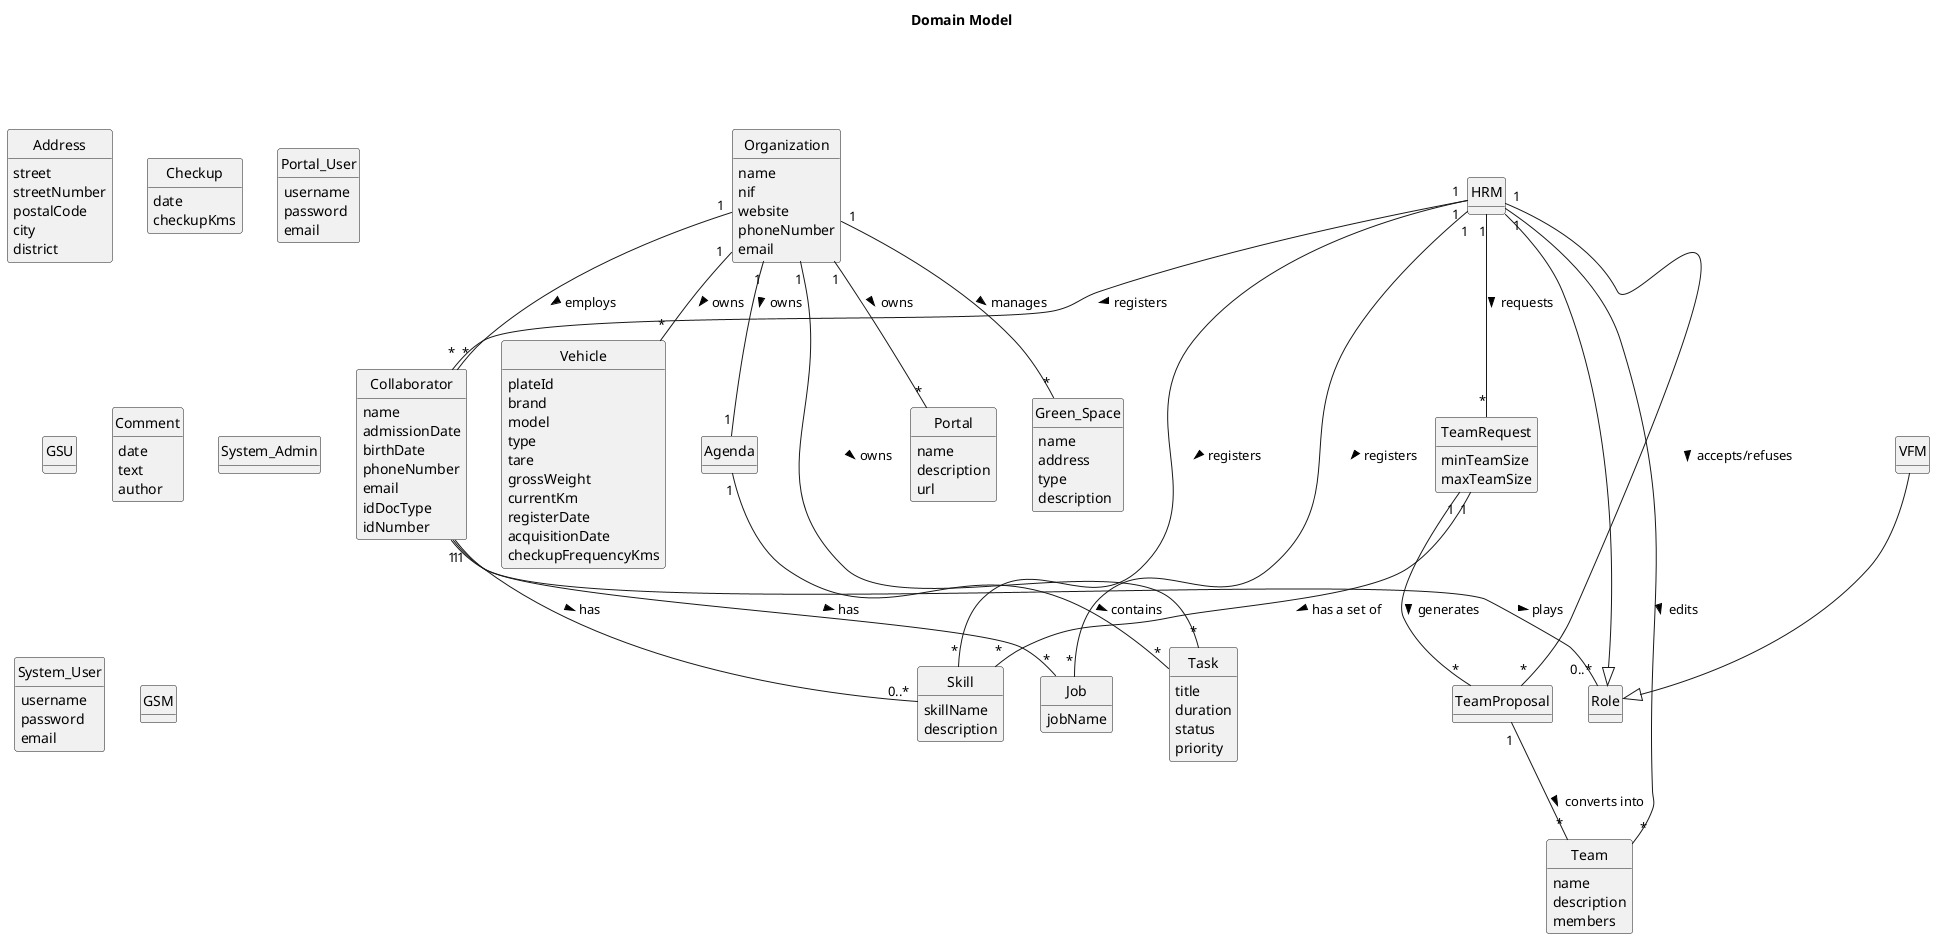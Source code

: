 @startuml
skinparam monochrome true
skinparam packageStyle rectangle
skinparam shadowing false
'skinparam linetype ortho
'left to right direction
skinparam classAttributeIconSize 0
hide circle
hide methods

title Domain Model

class Organization {
    name
    nif
    website
    phoneNumber
    email
}

class Address{
    street
    streetNumber
    postalCode
    city
    district
}

class Collaborator{
    name
    admissionDate
    birthDate
    phoneNumber
    email
    idDocType
    idNumber
}

class HRM{

}

class VFM{

}

class Skill{
    skillName
    description
}

class Job{
    jobName
}

class Vehicle{
    plateId
    brand
    model
    type
    tare
    grossWeight
    currentKm
    registerDate
    acquisitionDate
    checkupFrequencyKms
}

class Checkup{
    date
    checkupKms
}

class TeamRequest{
    minTeamSize
    maxTeamSize
}

class Team{
    name
    description
    members
}

class Agenda{

}

class Task{
    title
    duration
    status
    priority
}

class Portal_User{
    username
    password
    email
}

class GSU{

}

class Portal{
    name
    description
    url
}

class Comment{
    date
    text
    author
}

class Green_Space{
    name
    address
    type
    description
}



class System_Admin{

}

class System_User{
    username
    password
    email
}

class GSM{

}

class TeamProposal{

}

Organization "1" -- "1" Agenda : "owns >"
Organization "1" -- "*" Portal : "owns >"
Organization "1" -- "*" Task : "owns >"
Organization "1" -- "*" Green_Space : "manages >"
Organization "1" -- "*" Vehicle : "owns >"
Organization "1" -- "*" Collaborator : "employs >"
Collaborator "1" -- "0..*" Role : "plays >"
HRM --|> Role
VFM --|> Role
Agenda "1" -- "*" Task : "contains >"
HRM "1" -- "*" Job : "registers >"
HRM "1" -- "*" Skill : "registers >"
HRM "1" -- "*" TeamRequest : "requests >"
TeamRequest "1" -- "*" Skill : "has a set of >"
TeamRequest "1" -- "*" TeamProposal : "generates >"
TeamProposal "1" -- "*" Team : "converts into >"
HRM "1" -- "*" TeamProposal : "accepts/refuses >"
HRM "1" -- "*" Team : "edits >"
Collaborator "1" -- "0..*" Skill : "has >"
Collaborator "1" -- "*" Job : "has >"
HRM "1" -- "*" Collaborator : "registers >"


@enduml